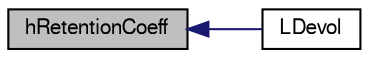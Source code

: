 digraph "hRetentionCoeff"
{
  bgcolor="transparent";
  edge [fontname="FreeSans",fontsize="10",labelfontname="FreeSans",labelfontsize="10"];
  node [fontname="FreeSans",fontsize="10",shape=record];
  rankdir="LR";
  Node118 [label="hRetentionCoeff",height=0.2,width=0.4,color="black", fillcolor="grey75", style="filled", fontcolor="black"];
  Node118 -> Node119 [dir="back",color="midnightblue",fontsize="10",style="solid",fontname="FreeSans"];
  Node119 [label="LDevol",height=0.2,width=0.4,color="black",URL="$a23914.html#acea74aa0b24dbb1185781444246aa82a",tooltip="Return const access to the latent heat of devolatilisation. "];
}
